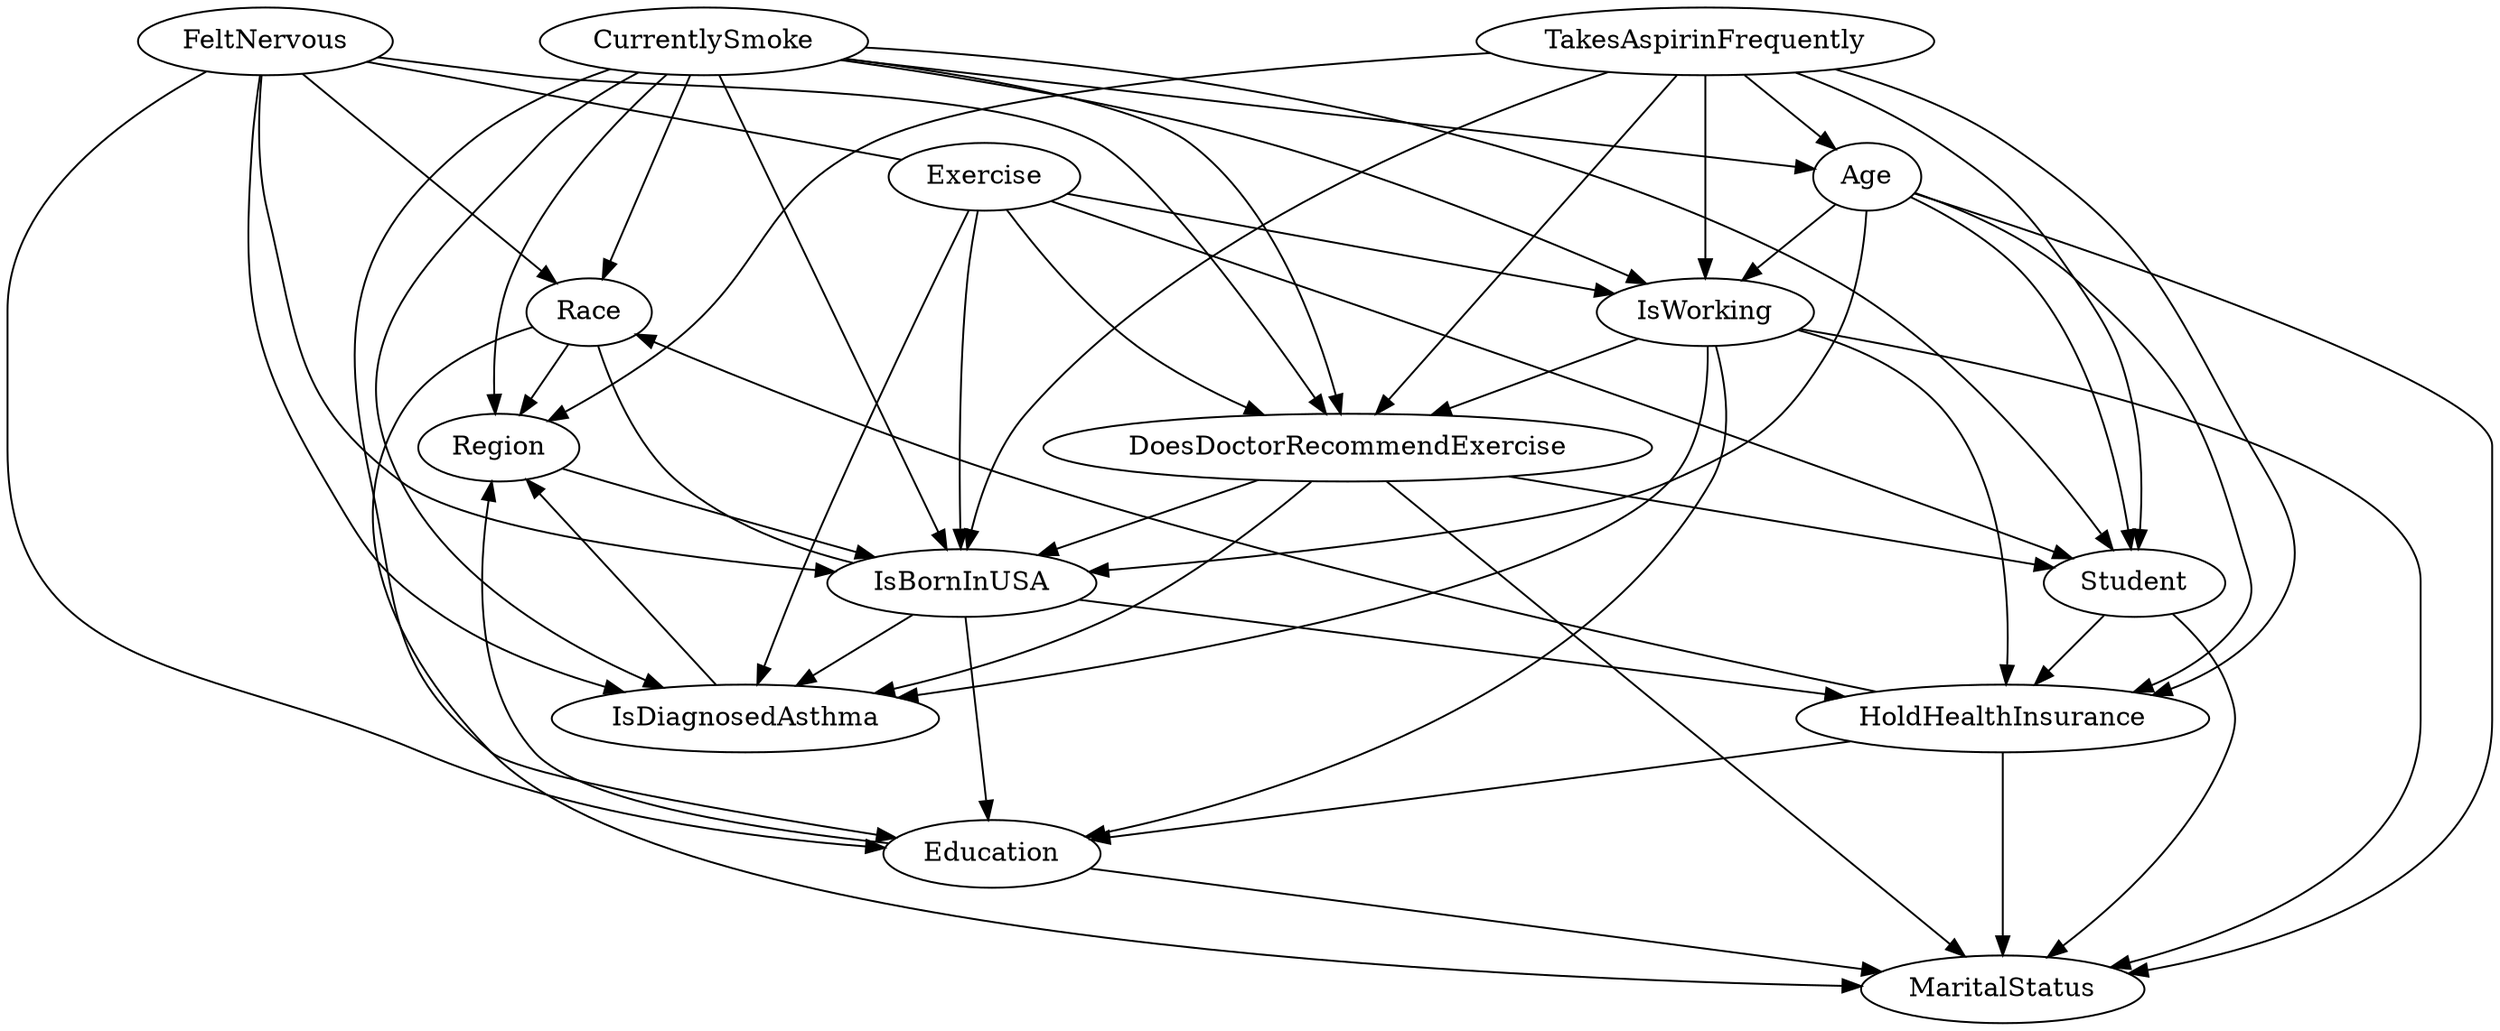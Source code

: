 digraph  {
dpi=200;
fontsize=18;
0 [label=X1];
0 [label="MaritalStatus"];
1 [label=X2];
1 [label="Region"];
2 [label=X3];
2 [label="Race"];
3 [label=X4];
3 [label="Education"];
4 [label=X5];
4 [label="Age"];
5 [label=X6];
5 [label="HoldHealthInsurance"];
6 [label=X7];
6 [label="FeltNervous"];
7 [label=X8];
7 [label="Student"];
8 [label=X9];
8 [label="IsDiagnosedAsthma"];
9 [label=X10];
9 [label="IsBornInUSA"];
10 [label=X11];
10 [label="IsWorking"];
11 [label=X12];
11 [label="DoesDoctorRecommendExercise"];
12 [label=X13];
12 [label="Exercise"];
13 [label=X14];
13 [label="CurrentlySmoke"];
14 [label=X15];
14 [label="TakesAspirinFrequently"];
2 -> 0  [arrowhead=normal, arrowtail=none, dir=both];
3 -> 0  [arrowhead=normal, arrowtail=none, dir=both];
4 -> 0  [arrowhead=normal, arrowtail=none, dir=both];
5 -> 0  [arrowhead=normal, arrowtail=none, dir=both];
7 -> 0  [arrowhead=normal, arrowtail=none, dir=both];
10 -> 0  [arrowhead=normal, arrowtail=none, dir=both];
11 -> 0  [arrowhead=normal, arrowtail=none, dir=both];
2 -> 1  [arrowhead=normal, arrowtail=none, dir=both];
3 -> 1  [arrowhead=normal, arrowtail=none, dir=both];
8 -> 1  [arrowhead=normal, arrowtail=none, dir=both];
1 -> 9  [arrowhead=normal, arrowtail=none, dir=both];
13 -> 1  [arrowhead=normal, arrowtail=none, dir=both];
14 -> 1  [arrowhead=normal, arrowtail=none, dir=both];
5 -> 2  [arrowhead=normal, arrowtail=none, dir=both];
6 -> 2  [arrowhead=normal, arrowtail=none, dir=both];
2 -> 9  [arrowhead=none, arrowtail=none, dir=both];
13 -> 2  [arrowhead=normal, arrowtail=none, dir=both];
5 -> 3  [arrowhead=normal, arrowtail=none, dir=both];
6 -> 3  [arrowhead=normal, arrowtail=none, dir=both];
9 -> 3  [arrowhead=normal, arrowtail=none, dir=both];
10 -> 3  [arrowhead=normal, arrowtail=none, dir=both];
13 -> 3  [arrowhead=normal, arrowtail=none, dir=both];
4 -> 5  [arrowhead=normal, arrowtail=none, dir=both];
4 -> 7  [arrowhead=normal, arrowtail=none, dir=both];
4 -> 9  [arrowhead=normal, arrowtail=none, dir=both];
4 -> 10  [arrowhead=normal, arrowtail=none, dir=both];
13 -> 4  [arrowhead=normal, arrowtail=none, dir=both];
14 -> 4  [arrowhead=normal, arrowtail=none, dir=both];
7 -> 5  [arrowhead=normal, arrowtail=none, dir=both];
9 -> 5  [arrowhead=normal, arrowtail=none, dir=both];
10 -> 5  [arrowhead=normal, arrowtail=none, dir=both];
14 -> 5  [arrowhead=normal, arrowtail=none, dir=both];
6 -> 8  [arrowhead=normal, arrowtail=none, dir=both];
6 -> 9  [arrowhead=normal, arrowtail=none, dir=both];
6 -> 11  [arrowhead=normal, arrowtail=none, dir=both];
6 -> 12  [arrowhead=none, arrowtail=none, dir=both];
11 -> 7  [arrowhead=normal, arrowtail=none, dir=both];
12 -> 7  [arrowhead=normal, arrowtail=none, dir=both];
13 -> 7  [arrowhead=normal, arrowtail=none, dir=both];
14 -> 7  [arrowhead=normal, arrowtail=none, dir=both];
9 -> 8  [arrowhead=normal, arrowtail=none, dir=both];
10 -> 8  [arrowhead=normal, arrowtail=none, dir=both];
11 -> 8  [arrowhead=normal, arrowtail=none, dir=both];
12 -> 8  [arrowhead=normal, arrowtail=none, dir=both];
13 -> 8  [arrowhead=normal, arrowtail=none, dir=both];
11 -> 9  [arrowhead=normal, arrowtail=none, dir=both];
12 -> 9  [arrowhead=normal, arrowtail=none, dir=both];
13 -> 9  [arrowhead=normal, arrowtail=none, dir=both];
14 -> 9  [arrowhead=normal, arrowtail=none, dir=both];
10 -> 11  [arrowhead=normal, arrowtail=none, dir=both];
12 -> 10  [arrowhead=normal, arrowtail=none, dir=both];
13 -> 10  [arrowhead=normal, arrowtail=none, dir=both];
14 -> 10  [arrowhead=normal, arrowtail=none, dir=both];
12 -> 11  [arrowhead=normal, arrowtail=none, dir=both];
13 -> 11  [arrowhead=normal, arrowtail=none, dir=both];
14 -> 11  [arrowhead=normal, arrowtail=none, dir=both];
}
